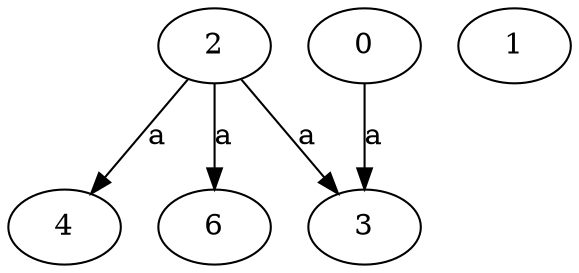 strict digraph  {
2;
0;
3;
4;
6;
1;
2 -> 3  [label=a];
2 -> 4  [label=a];
2 -> 6  [label=a];
0 -> 3  [label=a];
}
